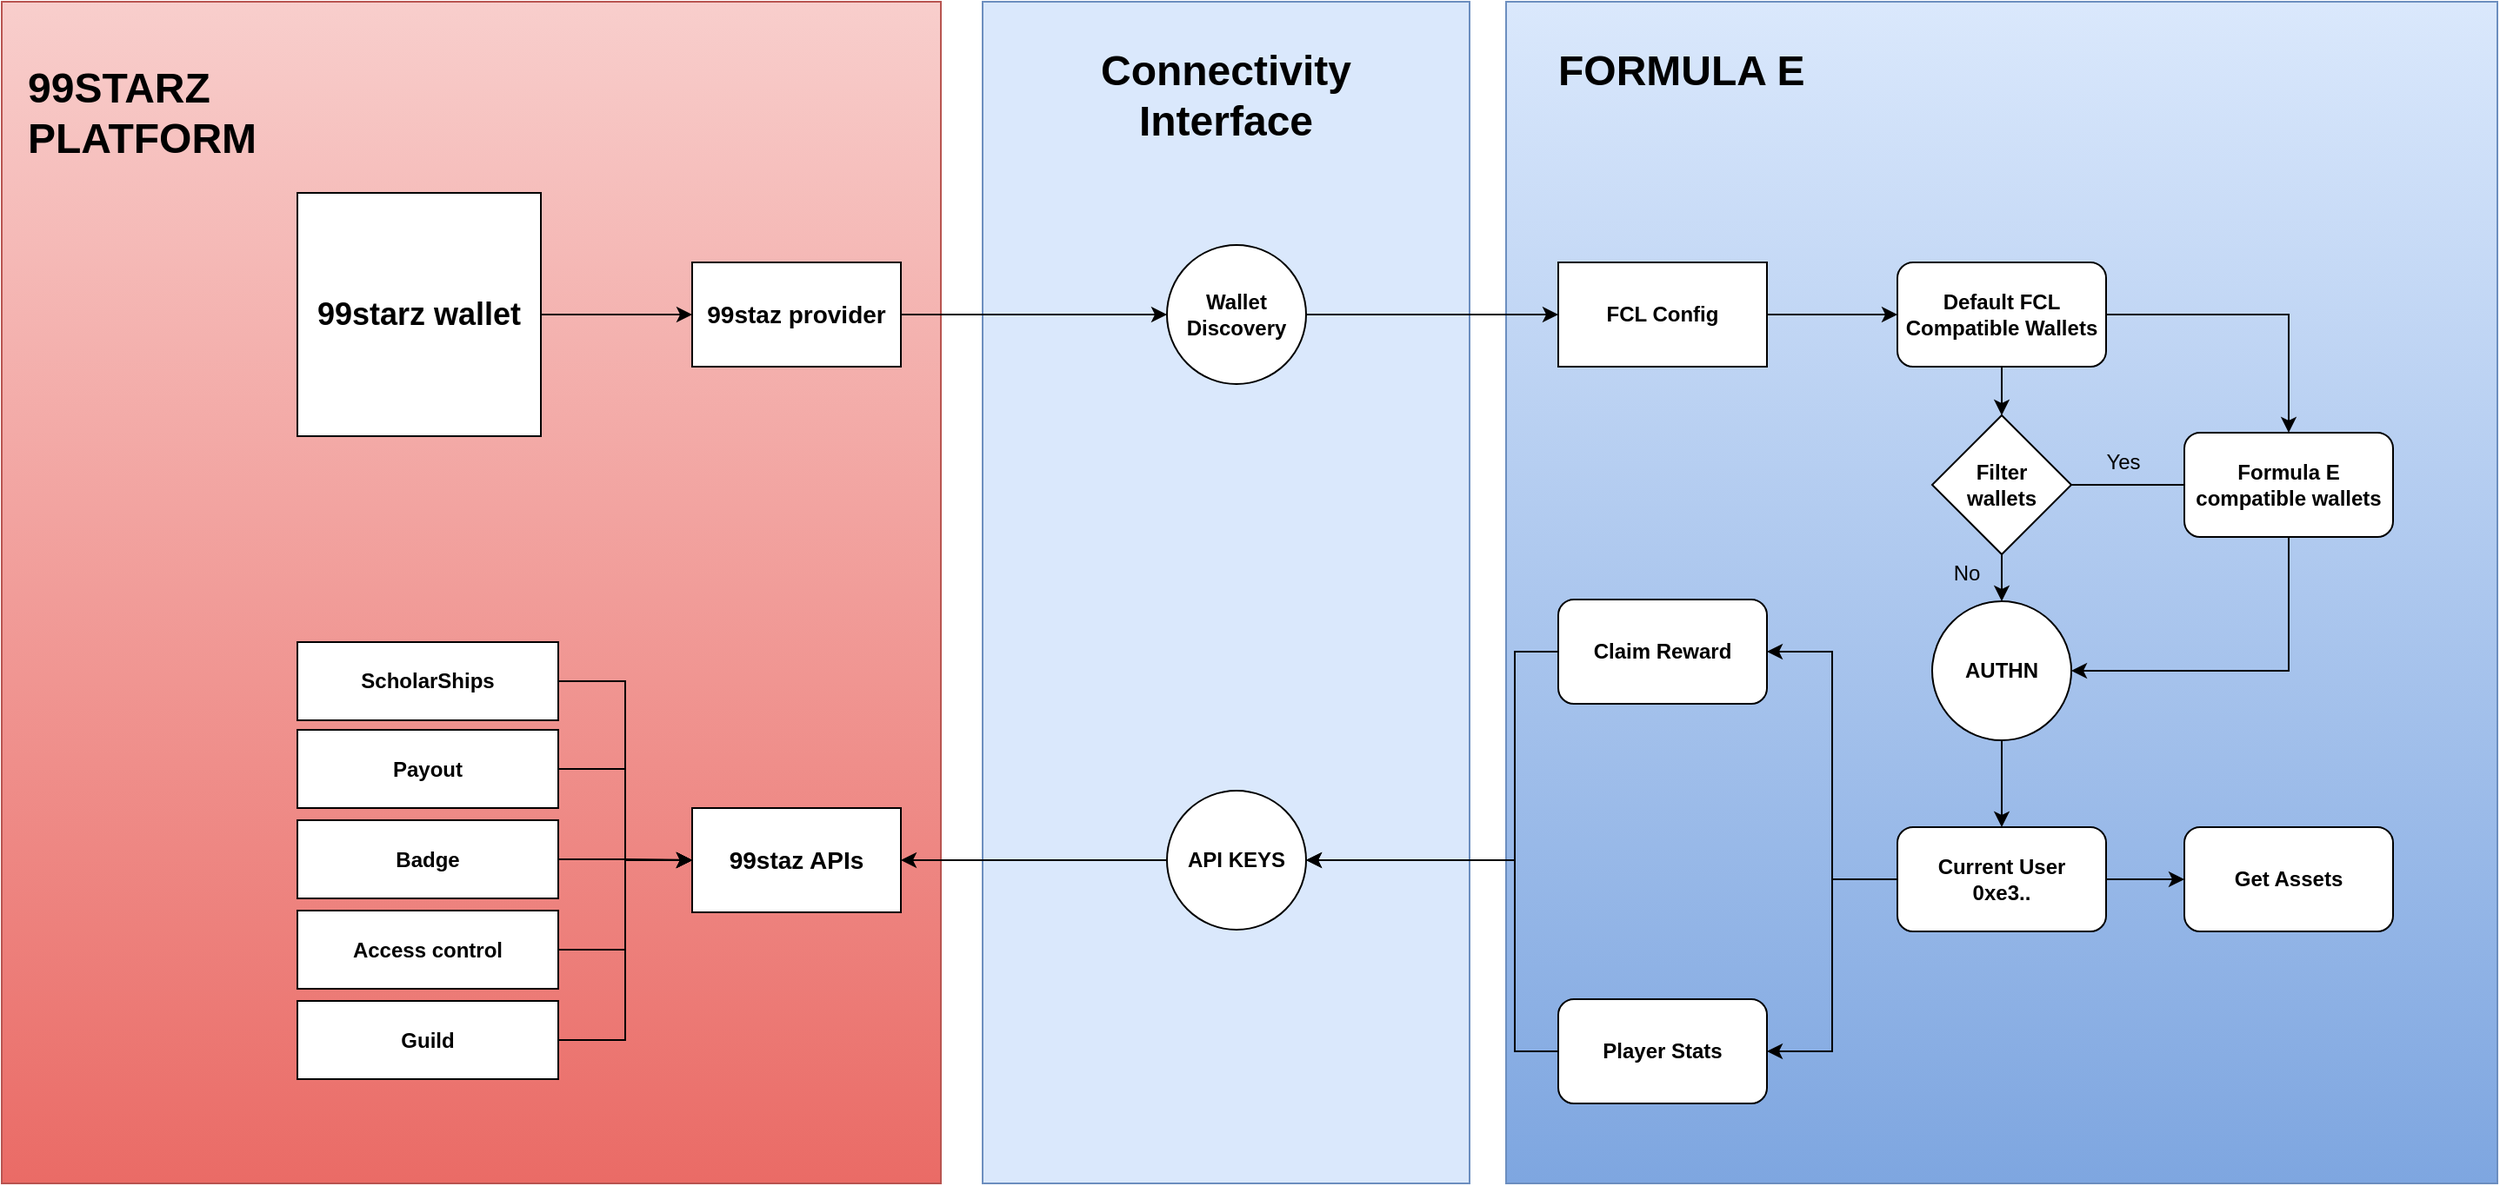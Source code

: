 <mxfile version="21.6.9" type="github">
  <diagram id="wFE0QG_FPsp0jaGvCLVb" name="Page-1">
    <mxGraphModel dx="2950" dy="1130" grid="1" gridSize="10" guides="1" tooltips="1" connect="1" arrows="1" fold="1" page="1" pageScale="1" pageWidth="850" pageHeight="1100" math="0" shadow="0">
      <root>
        <mxCell id="0" />
        <mxCell id="1" parent="0" />
        <mxCell id="XzS5bTZx3EFFYI8axKuy-56" value="" style="rounded=0;whiteSpace=wrap;html=1;fillColor=#dae8fc;gradientColor=#7ea6e0;strokeColor=#6c8ebf;" vertex="1" parent="1">
          <mxGeometry x="395" y="270" width="570" height="680" as="geometry" />
        </mxCell>
        <mxCell id="XzS5bTZx3EFFYI8axKuy-54" value="" style="rounded=0;whiteSpace=wrap;html=1;fillColor=#dae8fc;strokeColor=#6c8ebf;" vertex="1" parent="1">
          <mxGeometry x="94" y="270" width="280" height="680" as="geometry" />
        </mxCell>
        <mxCell id="XzS5bTZx3EFFYI8axKuy-51" value="" style="rounded=0;whiteSpace=wrap;html=1;fillColor=#f8cecc;strokeColor=#b85450;gradientColor=#ea6b66;" vertex="1" parent="1">
          <mxGeometry x="-470" y="270" width="540" height="680" as="geometry" />
        </mxCell>
        <mxCell id="XzS5bTZx3EFFYI8axKuy-35" value="" style="edgeStyle=orthogonalEdgeStyle;rounded=0;orthogonalLoop=1;jettySize=auto;html=1;" edge="1" parent="1" source="XzS5bTZx3EFFYI8axKuy-3" target="XzS5bTZx3EFFYI8axKuy-4">
          <mxGeometry relative="1" as="geometry" />
        </mxCell>
        <mxCell id="XzS5bTZx3EFFYI8axKuy-3" value="&lt;b&gt;Wallet&lt;br&gt;Discovery&lt;/b&gt;" style="ellipse;whiteSpace=wrap;html=1;aspect=fixed;" vertex="1" parent="1">
          <mxGeometry x="200" y="410" width="80" height="80" as="geometry" />
        </mxCell>
        <mxCell id="XzS5bTZx3EFFYI8axKuy-53" value="" style="edgeStyle=orthogonalEdgeStyle;rounded=0;orthogonalLoop=1;jettySize=auto;html=1;" edge="1" parent="1" source="XzS5bTZx3EFFYI8axKuy-4" target="XzS5bTZx3EFFYI8axKuy-11">
          <mxGeometry relative="1" as="geometry" />
        </mxCell>
        <mxCell id="XzS5bTZx3EFFYI8axKuy-4" value="&lt;b&gt;FCL Config&lt;/b&gt;" style="rounded=0;whiteSpace=wrap;html=1;" vertex="1" parent="1">
          <mxGeometry x="425" y="420" width="120" height="60" as="geometry" />
        </mxCell>
        <mxCell id="XzS5bTZx3EFFYI8axKuy-77" style="edgeStyle=orthogonalEdgeStyle;rounded=0;orthogonalLoop=1;jettySize=auto;html=1;" edge="1" parent="1" source="XzS5bTZx3EFFYI8axKuy-11" target="XzS5bTZx3EFFYI8axKuy-14">
          <mxGeometry relative="1" as="geometry" />
        </mxCell>
        <mxCell id="XzS5bTZx3EFFYI8axKuy-79" value="" style="edgeStyle=orthogonalEdgeStyle;rounded=0;orthogonalLoop=1;jettySize=auto;html=1;" edge="1" parent="1" source="XzS5bTZx3EFFYI8axKuy-11" target="XzS5bTZx3EFFYI8axKuy-75">
          <mxGeometry relative="1" as="geometry" />
        </mxCell>
        <mxCell id="XzS5bTZx3EFFYI8axKuy-11" value="&lt;b&gt;Default FCL Compatible Wallets&lt;/b&gt;" style="rounded=1;whiteSpace=wrap;html=1;" vertex="1" parent="1">
          <mxGeometry x="620" y="420" width="120" height="60" as="geometry" />
        </mxCell>
        <mxCell id="XzS5bTZx3EFFYI8axKuy-20" value="" style="edgeStyle=orthogonalEdgeStyle;rounded=0;orthogonalLoop=1;jettySize=auto;html=1;" edge="1" parent="1" source="XzS5bTZx3EFFYI8axKuy-14" target="XzS5bTZx3EFFYI8axKuy-19">
          <mxGeometry relative="1" as="geometry" />
        </mxCell>
        <mxCell id="XzS5bTZx3EFFYI8axKuy-78" style="edgeStyle=orthogonalEdgeStyle;rounded=0;orthogonalLoop=1;jettySize=auto;html=1;entryX=1;entryY=0.5;entryDx=0;entryDy=0;" edge="1" parent="1" source="XzS5bTZx3EFFYI8axKuy-14" target="XzS5bTZx3EFFYI8axKuy-19">
          <mxGeometry relative="1" as="geometry">
            <Array as="points">
              <mxPoint x="845" y="655" />
            </Array>
          </mxGeometry>
        </mxCell>
        <mxCell id="XzS5bTZx3EFFYI8axKuy-14" value="&lt;b&gt;Formula E compatible wallets&lt;/b&gt;" style="rounded=1;whiteSpace=wrap;html=1;" vertex="1" parent="1">
          <mxGeometry x="785" y="518" width="120" height="60" as="geometry" />
        </mxCell>
        <mxCell id="XzS5bTZx3EFFYI8axKuy-22" value="" style="edgeStyle=orthogonalEdgeStyle;rounded=0;orthogonalLoop=1;jettySize=auto;html=1;" edge="1" parent="1" source="XzS5bTZx3EFFYI8axKuy-19" target="XzS5bTZx3EFFYI8axKuy-21">
          <mxGeometry relative="1" as="geometry" />
        </mxCell>
        <mxCell id="XzS5bTZx3EFFYI8axKuy-19" value="&lt;b&gt;AUTHN&lt;/b&gt;" style="ellipse;whiteSpace=wrap;html=1;rounded=1;" vertex="1" parent="1">
          <mxGeometry x="640" y="615" width="80" height="80" as="geometry" />
        </mxCell>
        <mxCell id="XzS5bTZx3EFFYI8axKuy-32" style="edgeStyle=orthogonalEdgeStyle;rounded=0;orthogonalLoop=1;jettySize=auto;html=1;entryX=0;entryY=0.5;entryDx=0;entryDy=0;" edge="1" parent="1" source="XzS5bTZx3EFFYI8axKuy-21" target="XzS5bTZx3EFFYI8axKuy-25">
          <mxGeometry relative="1" as="geometry" />
        </mxCell>
        <mxCell id="XzS5bTZx3EFFYI8axKuy-33" style="edgeStyle=orthogonalEdgeStyle;rounded=0;orthogonalLoop=1;jettySize=auto;html=1;entryX=1;entryY=0.5;entryDx=0;entryDy=0;" edge="1" parent="1" source="XzS5bTZx3EFFYI8axKuy-21" target="XzS5bTZx3EFFYI8axKuy-23">
          <mxGeometry relative="1" as="geometry" />
        </mxCell>
        <mxCell id="XzS5bTZx3EFFYI8axKuy-34" style="edgeStyle=orthogonalEdgeStyle;rounded=0;orthogonalLoop=1;jettySize=auto;html=1;entryX=1;entryY=0.5;entryDx=0;entryDy=0;" edge="1" parent="1" source="XzS5bTZx3EFFYI8axKuy-21" target="XzS5bTZx3EFFYI8axKuy-27">
          <mxGeometry relative="1" as="geometry">
            <mxPoint x="380" y="894" as="targetPoint" />
          </mxGeometry>
        </mxCell>
        <mxCell id="XzS5bTZx3EFFYI8axKuy-21" value="&lt;b&gt;Current User&lt;br&gt;0xe3..&lt;/b&gt;" style="whiteSpace=wrap;html=1;rounded=1;" vertex="1" parent="1">
          <mxGeometry x="620" y="745" width="120" height="60" as="geometry" />
        </mxCell>
        <mxCell id="XzS5bTZx3EFFYI8axKuy-66" style="edgeStyle=orthogonalEdgeStyle;rounded=0;orthogonalLoop=1;jettySize=auto;html=1;entryX=1;entryY=0.5;entryDx=0;entryDy=0;" edge="1" parent="1" source="XzS5bTZx3EFFYI8axKuy-23" target="XzS5bTZx3EFFYI8axKuy-58">
          <mxGeometry relative="1" as="geometry">
            <Array as="points">
              <mxPoint x="400" y="644" />
              <mxPoint x="400" y="764" />
            </Array>
          </mxGeometry>
        </mxCell>
        <mxCell id="XzS5bTZx3EFFYI8axKuy-23" value="&lt;b&gt;Claim Reward&lt;/b&gt;" style="whiteSpace=wrap;html=1;rounded=1;" vertex="1" parent="1">
          <mxGeometry x="425" y="614" width="120" height="60" as="geometry" />
        </mxCell>
        <mxCell id="XzS5bTZx3EFFYI8axKuy-25" value="&lt;b&gt;Get Assets&lt;/b&gt;" style="whiteSpace=wrap;html=1;rounded=1;" vertex="1" parent="1">
          <mxGeometry x="785" y="745" width="120" height="60" as="geometry" />
        </mxCell>
        <mxCell id="XzS5bTZx3EFFYI8axKuy-65" style="edgeStyle=orthogonalEdgeStyle;rounded=0;orthogonalLoop=1;jettySize=auto;html=1;entryX=1;entryY=0.5;entryDx=0;entryDy=0;" edge="1" parent="1" source="XzS5bTZx3EFFYI8axKuy-27" target="XzS5bTZx3EFFYI8axKuy-58">
          <mxGeometry relative="1" as="geometry">
            <Array as="points">
              <mxPoint x="400" y="874" />
              <mxPoint x="400" y="764" />
            </Array>
          </mxGeometry>
        </mxCell>
        <mxCell id="XzS5bTZx3EFFYI8axKuy-27" value="&lt;b&gt;Player Stats&lt;/b&gt;" style="whiteSpace=wrap;html=1;rounded=1;" vertex="1" parent="1">
          <mxGeometry x="425" y="844" width="120" height="60" as="geometry" />
        </mxCell>
        <mxCell id="XzS5bTZx3EFFYI8axKuy-37" value="" style="edgeStyle=orthogonalEdgeStyle;rounded=0;orthogonalLoop=1;jettySize=auto;html=1;" edge="1" parent="1" source="XzS5bTZx3EFFYI8axKuy-36" target="XzS5bTZx3EFFYI8axKuy-3">
          <mxGeometry relative="1" as="geometry" />
        </mxCell>
        <mxCell id="XzS5bTZx3EFFYI8axKuy-36" value="&lt;font style=&quot;font-size: 14px;&quot;&gt;&lt;b&gt;99staz provider&lt;/b&gt;&lt;/font&gt;" style="rounded=0;whiteSpace=wrap;html=1;" vertex="1" parent="1">
          <mxGeometry x="-73" y="420" width="120" height="60" as="geometry" />
        </mxCell>
        <mxCell id="XzS5bTZx3EFFYI8axKuy-38" value="&lt;font style=&quot;font-size: 14px;&quot;&gt;&lt;b&gt;99staz APIs&lt;/b&gt;&lt;/font&gt;" style="rounded=0;whiteSpace=wrap;html=1;" vertex="1" parent="1">
          <mxGeometry x="-73" y="734" width="120" height="60" as="geometry" />
        </mxCell>
        <mxCell id="XzS5bTZx3EFFYI8axKuy-42" style="edgeStyle=orthogonalEdgeStyle;rounded=0;orthogonalLoop=1;jettySize=auto;html=1;entryX=0;entryY=0.5;entryDx=0;entryDy=0;" edge="1" parent="1" source="XzS5bTZx3EFFYI8axKuy-41" target="XzS5bTZx3EFFYI8axKuy-36">
          <mxGeometry relative="1" as="geometry" />
        </mxCell>
        <mxCell id="XzS5bTZx3EFFYI8axKuy-41" value="&lt;font style=&quot;font-size: 18px;&quot;&gt;&lt;b&gt;99starz wallet&lt;/b&gt;&lt;/font&gt;" style="whiteSpace=wrap;html=1;aspect=fixed;" vertex="1" parent="1">
          <mxGeometry x="-300" y="380" width="140" height="140" as="geometry" />
        </mxCell>
        <mxCell id="XzS5bTZx3EFFYI8axKuy-48" style="edgeStyle=orthogonalEdgeStyle;rounded=0;orthogonalLoop=1;jettySize=auto;html=1;entryX=0;entryY=0.5;entryDx=0;entryDy=0;" edge="1" parent="1" source="XzS5bTZx3EFFYI8axKuy-44" target="XzS5bTZx3EFFYI8axKuy-38">
          <mxGeometry relative="1" as="geometry" />
        </mxCell>
        <mxCell id="XzS5bTZx3EFFYI8axKuy-44" value="&lt;b&gt;ScholarShips&lt;/b&gt;" style="rounded=0;whiteSpace=wrap;html=1;" vertex="1" parent="1">
          <mxGeometry x="-300" y="638.5" width="150" height="45" as="geometry" />
        </mxCell>
        <mxCell id="XzS5bTZx3EFFYI8axKuy-49" style="edgeStyle=orthogonalEdgeStyle;rounded=0;orthogonalLoop=1;jettySize=auto;html=1;entryX=0;entryY=0.5;entryDx=0;entryDy=0;" edge="1" parent="1" source="XzS5bTZx3EFFYI8axKuy-45" target="XzS5bTZx3EFFYI8axKuy-38">
          <mxGeometry relative="1" as="geometry" />
        </mxCell>
        <mxCell id="XzS5bTZx3EFFYI8axKuy-45" value="&lt;b&gt;Payout&lt;/b&gt;" style="rounded=0;whiteSpace=wrap;html=1;" vertex="1" parent="1">
          <mxGeometry x="-300" y="689" width="150" height="45" as="geometry" />
        </mxCell>
        <mxCell id="XzS5bTZx3EFFYI8axKuy-50" style="edgeStyle=orthogonalEdgeStyle;rounded=0;orthogonalLoop=1;jettySize=auto;html=1;entryX=0;entryY=0.5;entryDx=0;entryDy=0;" edge="1" parent="1" source="XzS5bTZx3EFFYI8axKuy-46" target="XzS5bTZx3EFFYI8axKuy-38">
          <mxGeometry relative="1" as="geometry" />
        </mxCell>
        <mxCell id="XzS5bTZx3EFFYI8axKuy-46" value="&lt;b&gt;Badge&lt;/b&gt;" style="rounded=0;whiteSpace=wrap;html=1;" vertex="1" parent="1">
          <mxGeometry x="-300" y="741" width="150" height="45" as="geometry" />
        </mxCell>
        <mxCell id="XzS5bTZx3EFFYI8axKuy-52" value="&lt;h1&gt;99STARZ PLATFORM&lt;/h1&gt;" style="text;html=1;strokeColor=none;fillColor=none;spacing=5;spacingTop=-20;whiteSpace=wrap;overflow=hidden;rounded=0;" vertex="1" parent="1">
          <mxGeometry x="-460" y="300" width="190" height="120" as="geometry" />
        </mxCell>
        <mxCell id="XzS5bTZx3EFFYI8axKuy-55" value="&lt;h1&gt;Connectivity&lt;br&gt;Interface&lt;/h1&gt;" style="text;html=1;strokeColor=none;fillColor=none;spacing=5;spacingTop=-20;whiteSpace=wrap;overflow=hidden;rounded=0;align=center;" vertex="1" parent="1">
          <mxGeometry x="139" y="290" width="190" height="120" as="geometry" />
        </mxCell>
        <mxCell id="XzS5bTZx3EFFYI8axKuy-57" value="&lt;h1&gt;FORMULA E&lt;/h1&gt;" style="text;html=1;strokeColor=none;fillColor=none;spacing=5;spacingTop=-20;whiteSpace=wrap;overflow=hidden;rounded=0;" vertex="1" parent="1">
          <mxGeometry x="420" y="290" width="190" height="120" as="geometry" />
        </mxCell>
        <mxCell id="XzS5bTZx3EFFYI8axKuy-67" style="edgeStyle=orthogonalEdgeStyle;rounded=0;orthogonalLoop=1;jettySize=auto;html=1;" edge="1" parent="1" source="XzS5bTZx3EFFYI8axKuy-58" target="XzS5bTZx3EFFYI8axKuy-38">
          <mxGeometry relative="1" as="geometry" />
        </mxCell>
        <mxCell id="XzS5bTZx3EFFYI8axKuy-58" value="&lt;b&gt;API KEYS&lt;/b&gt;" style="ellipse;whiteSpace=wrap;html=1;aspect=fixed;" vertex="1" parent="1">
          <mxGeometry x="200" y="724" width="80" height="80" as="geometry" />
        </mxCell>
        <mxCell id="XzS5bTZx3EFFYI8axKuy-71" style="edgeStyle=orthogonalEdgeStyle;rounded=0;orthogonalLoop=1;jettySize=auto;html=1;entryX=0;entryY=0.5;entryDx=0;entryDy=0;" edge="1" parent="1" source="XzS5bTZx3EFFYI8axKuy-68" target="XzS5bTZx3EFFYI8axKuy-38">
          <mxGeometry relative="1" as="geometry" />
        </mxCell>
        <mxCell id="XzS5bTZx3EFFYI8axKuy-68" value="&lt;b&gt;Guild&lt;/b&gt;" style="rounded=0;whiteSpace=wrap;html=1;" vertex="1" parent="1">
          <mxGeometry x="-300" y="845" width="150" height="45" as="geometry" />
        </mxCell>
        <mxCell id="XzS5bTZx3EFFYI8axKuy-70" style="edgeStyle=orthogonalEdgeStyle;rounded=0;orthogonalLoop=1;jettySize=auto;html=1;entryX=0;entryY=0.5;entryDx=0;entryDy=0;" edge="1" parent="1" source="XzS5bTZx3EFFYI8axKuy-69" target="XzS5bTZx3EFFYI8axKuy-38">
          <mxGeometry relative="1" as="geometry" />
        </mxCell>
        <mxCell id="XzS5bTZx3EFFYI8axKuy-69" value="&lt;b&gt;Access control&lt;/b&gt;" style="rounded=0;whiteSpace=wrap;html=1;" vertex="1" parent="1">
          <mxGeometry x="-300" y="793" width="150" height="45" as="geometry" />
        </mxCell>
        <mxCell id="XzS5bTZx3EFFYI8axKuy-75" value="&lt;b&gt;Filter&lt;br&gt;wallets&lt;/b&gt;" style="rhombus;whiteSpace=wrap;html=1;" vertex="1" parent="1">
          <mxGeometry x="640" y="508" width="80" height="80" as="geometry" />
        </mxCell>
        <mxCell id="XzS5bTZx3EFFYI8axKuy-80" value="Yes" style="text;html=1;strokeColor=none;fillColor=none;align=center;verticalAlign=middle;whiteSpace=wrap;rounded=0;" vertex="1" parent="1">
          <mxGeometry x="720" y="520" width="60" height="30" as="geometry" />
        </mxCell>
        <mxCell id="XzS5bTZx3EFFYI8axKuy-81" value="No" style="text;html=1;strokeColor=none;fillColor=none;align=center;verticalAlign=middle;whiteSpace=wrap;rounded=0;" vertex="1" parent="1">
          <mxGeometry x="630" y="584" width="60" height="30" as="geometry" />
        </mxCell>
      </root>
    </mxGraphModel>
  </diagram>
</mxfile>
